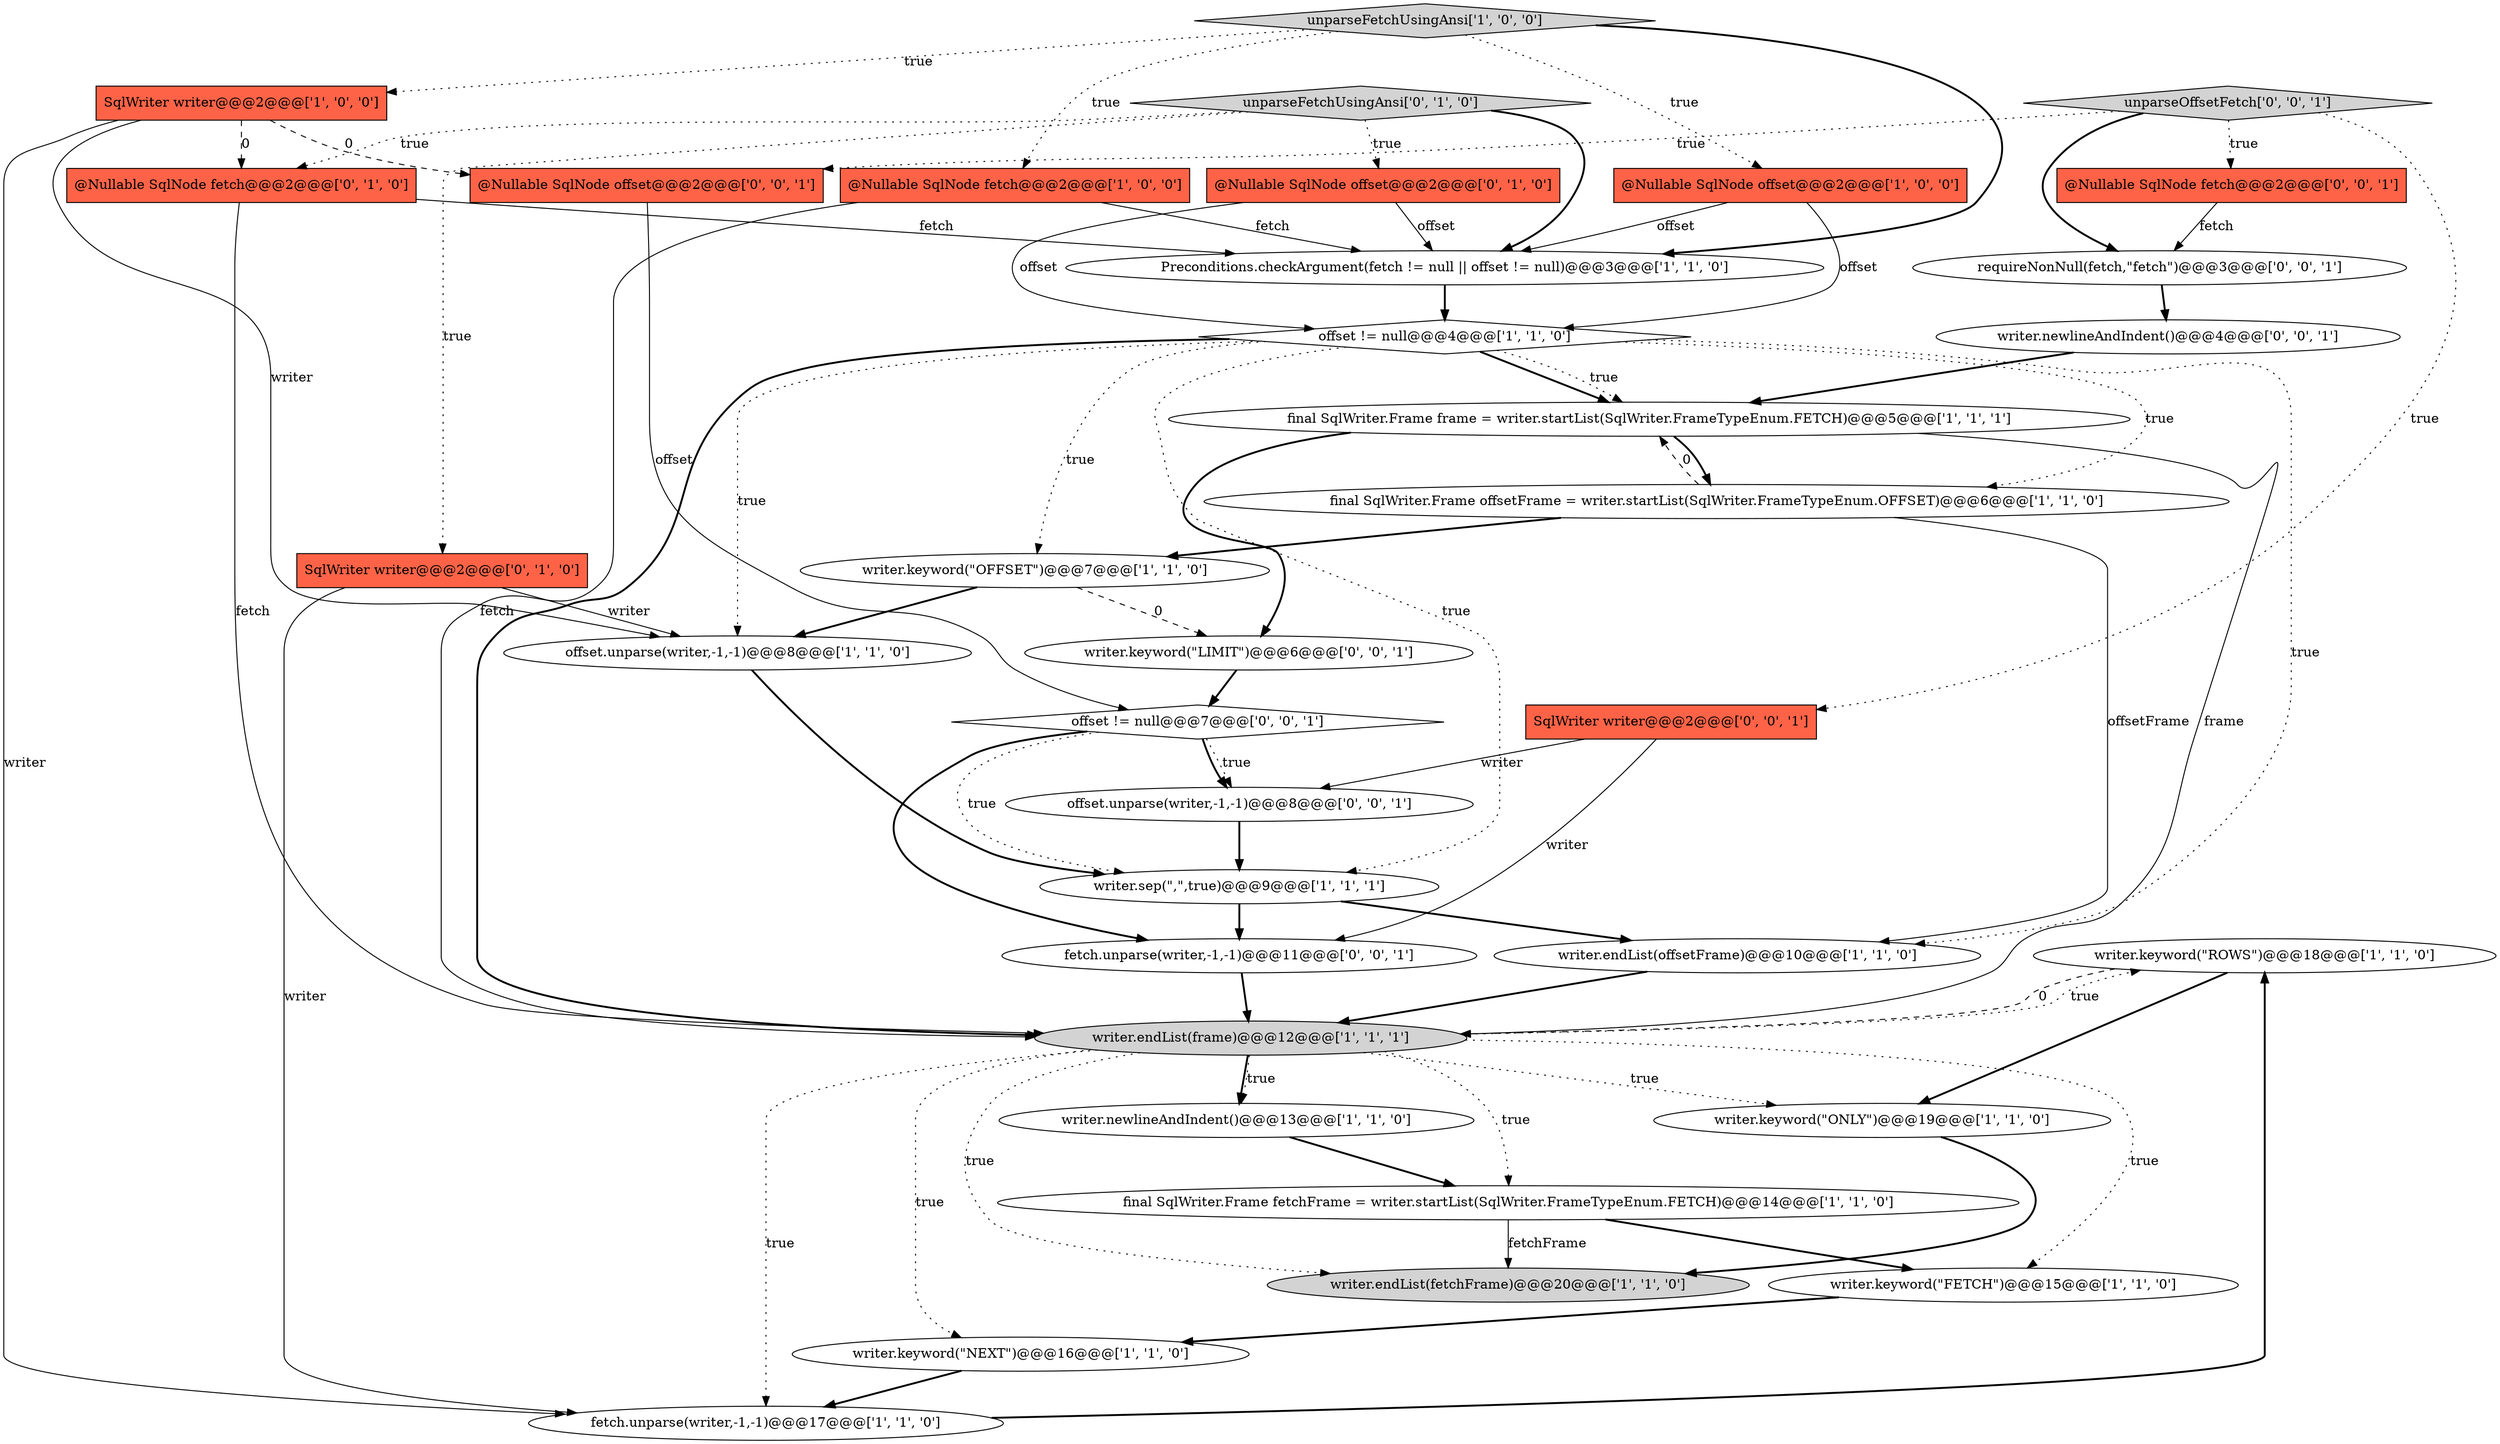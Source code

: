 digraph {
1 [style = filled, label = "writer.keyword(\"ROWS\")@@@18@@@['1', '1', '0']", fillcolor = white, shape = ellipse image = "AAA0AAABBB1BBB"];
16 [style = filled, label = "writer.keyword(\"FETCH\")@@@15@@@['1', '1', '0']", fillcolor = white, shape = ellipse image = "AAA0AAABBB1BBB"];
4 [style = filled, label = "writer.sep(\",\",true)@@@9@@@['1', '1', '1']", fillcolor = white, shape = ellipse image = "AAA0AAABBB1BBB"];
14 [style = filled, label = "SqlWriter writer@@@2@@@['1', '0', '0']", fillcolor = tomato, shape = box image = "AAA1AAABBB1BBB"];
24 [style = filled, label = "@Nullable SqlNode fetch@@@2@@@['0', '1', '0']", fillcolor = tomato, shape = box image = "AAA1AAABBB2BBB"];
17 [style = filled, label = "writer.endList(frame)@@@12@@@['1', '1', '1']", fillcolor = lightgray, shape = ellipse image = "AAA0AAABBB1BBB"];
22 [style = filled, label = "SqlWriter writer@@@2@@@['0', '1', '0']", fillcolor = tomato, shape = box image = "AAA0AAABBB2BBB"];
25 [style = filled, label = "SqlWriter writer@@@2@@@['0', '0', '1']", fillcolor = tomato, shape = box image = "AAA0AAABBB3BBB"];
12 [style = filled, label = "writer.keyword(\"NEXT\")@@@16@@@['1', '1', '0']", fillcolor = white, shape = ellipse image = "AAA0AAABBB1BBB"];
19 [style = filled, label = "unparseFetchUsingAnsi['1', '0', '0']", fillcolor = lightgray, shape = diamond image = "AAA0AAABBB1BBB"];
32 [style = filled, label = "writer.newlineAndIndent()@@@4@@@['0', '0', '1']", fillcolor = white, shape = ellipse image = "AAA0AAABBB3BBB"];
33 [style = filled, label = "offset != null@@@7@@@['0', '0', '1']", fillcolor = white, shape = diamond image = "AAA0AAABBB3BBB"];
2 [style = filled, label = "writer.keyword(\"OFFSET\")@@@7@@@['1', '1', '0']", fillcolor = white, shape = ellipse image = "AAA0AAABBB1BBB"];
3 [style = filled, label = "writer.newlineAndIndent()@@@13@@@['1', '1', '0']", fillcolor = white, shape = ellipse image = "AAA0AAABBB1BBB"];
6 [style = filled, label = "writer.endList(offsetFrame)@@@10@@@['1', '1', '0']", fillcolor = white, shape = ellipse image = "AAA0AAABBB1BBB"];
8 [style = filled, label = "@Nullable SqlNode fetch@@@2@@@['1', '0', '0']", fillcolor = tomato, shape = box image = "AAA0AAABBB1BBB"];
34 [style = filled, label = "unparseOffsetFetch['0', '0', '1']", fillcolor = lightgray, shape = diamond image = "AAA0AAABBB3BBB"];
18 [style = filled, label = "final SqlWriter.Frame frame = writer.startList(SqlWriter.FrameTypeEnum.FETCH)@@@5@@@['1', '1', '1']", fillcolor = white, shape = ellipse image = "AAA0AAABBB1BBB"];
13 [style = filled, label = "writer.endList(fetchFrame)@@@20@@@['1', '1', '0']", fillcolor = lightgray, shape = ellipse image = "AAA0AAABBB1BBB"];
10 [style = filled, label = "Preconditions.checkArgument(fetch != null || offset != null)@@@3@@@['1', '1', '0']", fillcolor = white, shape = ellipse image = "AAA0AAABBB1BBB"];
26 [style = filled, label = "writer.keyword(\"LIMIT\")@@@6@@@['0', '0', '1']", fillcolor = white, shape = ellipse image = "AAA0AAABBB3BBB"];
21 [style = filled, label = "@Nullable SqlNode offset@@@2@@@['0', '1', '0']", fillcolor = tomato, shape = box image = "AAA0AAABBB2BBB"];
29 [style = filled, label = "requireNonNull(fetch,\"fetch\")@@@3@@@['0', '0', '1']", fillcolor = white, shape = ellipse image = "AAA0AAABBB3BBB"];
0 [style = filled, label = "final SqlWriter.Frame offsetFrame = writer.startList(SqlWriter.FrameTypeEnum.OFFSET)@@@6@@@['1', '1', '0']", fillcolor = white, shape = ellipse image = "AAA0AAABBB1BBB"];
20 [style = filled, label = "offset != null@@@4@@@['1', '1', '0']", fillcolor = white, shape = diamond image = "AAA0AAABBB1BBB"];
27 [style = filled, label = "offset.unparse(writer,-1,-1)@@@8@@@['0', '0', '1']", fillcolor = white, shape = ellipse image = "AAA0AAABBB3BBB"];
5 [style = filled, label = "fetch.unparse(writer,-1,-1)@@@17@@@['1', '1', '0']", fillcolor = white, shape = ellipse image = "AAA0AAABBB1BBB"];
15 [style = filled, label = "final SqlWriter.Frame fetchFrame = writer.startList(SqlWriter.FrameTypeEnum.FETCH)@@@14@@@['1', '1', '0']", fillcolor = white, shape = ellipse image = "AAA0AAABBB1BBB"];
30 [style = filled, label = "fetch.unparse(writer,-1,-1)@@@11@@@['0', '0', '1']", fillcolor = white, shape = ellipse image = "AAA0AAABBB3BBB"];
7 [style = filled, label = "writer.keyword(\"ONLY\")@@@19@@@['1', '1', '0']", fillcolor = white, shape = ellipse image = "AAA0AAABBB1BBB"];
28 [style = filled, label = "@Nullable SqlNode fetch@@@2@@@['0', '0', '1']", fillcolor = tomato, shape = box image = "AAA0AAABBB3BBB"];
23 [style = filled, label = "unparseFetchUsingAnsi['0', '1', '0']", fillcolor = lightgray, shape = diamond image = "AAA0AAABBB2BBB"];
11 [style = filled, label = "offset.unparse(writer,-1,-1)@@@8@@@['1', '1', '0']", fillcolor = white, shape = ellipse image = "AAA0AAABBB1BBB"];
9 [style = filled, label = "@Nullable SqlNode offset@@@2@@@['1', '0', '0']", fillcolor = tomato, shape = box image = "AAA0AAABBB1BBB"];
31 [style = filled, label = "@Nullable SqlNode offset@@@2@@@['0', '0', '1']", fillcolor = tomato, shape = box image = "AAA0AAABBB3BBB"];
7->13 [style = bold, label=""];
6->17 [style = bold, label=""];
34->28 [style = dotted, label="true"];
14->24 [style = dashed, label="0"];
9->10 [style = solid, label="offset"];
34->29 [style = bold, label=""];
20->6 [style = dotted, label="true"];
19->14 [style = dotted, label="true"];
10->20 [style = bold, label=""];
15->13 [style = solid, label="fetchFrame"];
20->17 [style = bold, label=""];
30->17 [style = bold, label=""];
24->17 [style = solid, label="fetch"];
21->10 [style = solid, label="offset"];
12->5 [style = bold, label=""];
20->11 [style = dotted, label="true"];
33->4 [style = dotted, label="true"];
23->22 [style = dotted, label="true"];
4->6 [style = bold, label=""];
17->1 [style = dotted, label="true"];
20->0 [style = dotted, label="true"];
0->2 [style = bold, label=""];
11->4 [style = bold, label=""];
0->6 [style = solid, label="offsetFrame"];
18->26 [style = bold, label=""];
23->21 [style = dotted, label="true"];
34->25 [style = dotted, label="true"];
14->5 [style = solid, label="writer"];
24->10 [style = solid, label="fetch"];
19->10 [style = bold, label=""];
25->30 [style = solid, label="writer"];
3->15 [style = bold, label=""];
15->16 [style = bold, label=""];
8->10 [style = solid, label="fetch"];
1->7 [style = bold, label=""];
33->27 [style = bold, label=""];
17->3 [style = dotted, label="true"];
19->8 [style = dotted, label="true"];
17->16 [style = dotted, label="true"];
20->18 [style = bold, label=""];
14->11 [style = solid, label="writer"];
9->20 [style = solid, label="offset"];
5->1 [style = bold, label=""];
27->4 [style = bold, label=""];
34->31 [style = dotted, label="true"];
1->17 [style = dashed, label="0"];
17->15 [style = dotted, label="true"];
4->30 [style = bold, label=""];
17->12 [style = dotted, label="true"];
20->4 [style = dotted, label="true"];
31->33 [style = solid, label="offset"];
29->32 [style = bold, label=""];
19->9 [style = dotted, label="true"];
28->29 [style = solid, label="fetch"];
17->3 [style = bold, label=""];
23->10 [style = bold, label=""];
33->30 [style = bold, label=""];
20->18 [style = dotted, label="true"];
20->2 [style = dotted, label="true"];
22->11 [style = solid, label="writer"];
21->20 [style = solid, label="offset"];
17->7 [style = dotted, label="true"];
0->18 [style = dashed, label="0"];
32->18 [style = bold, label=""];
2->26 [style = dashed, label="0"];
17->13 [style = dotted, label="true"];
25->27 [style = solid, label="writer"];
26->33 [style = bold, label=""];
33->27 [style = dotted, label="true"];
16->12 [style = bold, label=""];
23->24 [style = dotted, label="true"];
22->5 [style = solid, label="writer"];
18->0 [style = bold, label=""];
2->11 [style = bold, label=""];
18->17 [style = solid, label="frame"];
8->17 [style = solid, label="fetch"];
17->5 [style = dotted, label="true"];
14->31 [style = dashed, label="0"];
}

